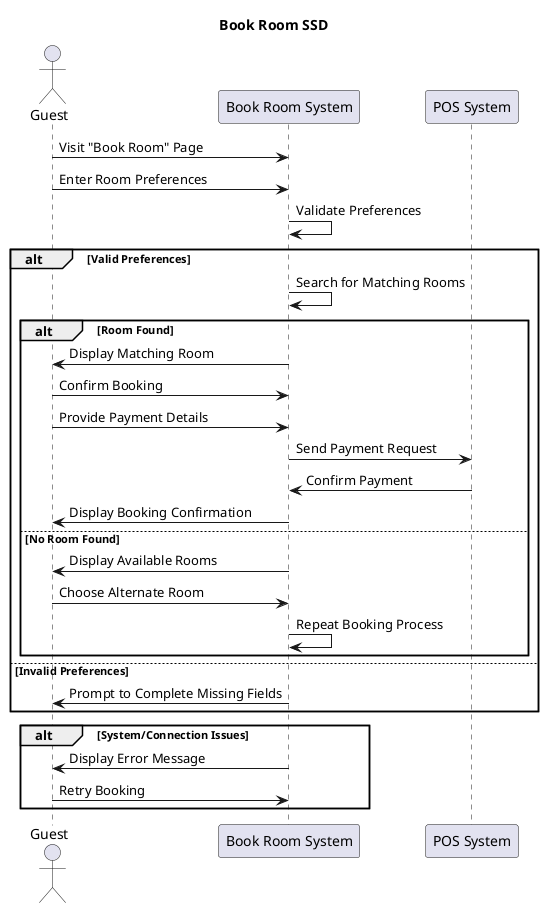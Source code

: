@startuml
title Book Room SSD

actor Guest as guest
participant "Book Room System" as system
participant "POS System" as pos

guest -> system: Visit "Book Room" Page
guest -> system: Enter Room Preferences
system -> system: Validate Preferences
alt Valid Preferences
    system -> system: Search for Matching Rooms
    alt Room Found
        system -> guest: Display Matching Room
        guest -> system: Confirm Booking
        guest -> system: Provide Payment Details
        system -> pos: Send Payment Request
        pos -> system: Confirm Payment
        system -> guest: Display Booking Confirmation
    else No Room Found
        system -> guest: Display Available Rooms
        guest -> system: Choose Alternate Room
        system -> system: Repeat Booking Process
    end
else Invalid Preferences
    system -> guest: Prompt to Complete Missing Fields
end

alt System/Connection Issues
    system -> guest: Display Error Message
    guest -> system: Retry Booking
end
@enduml
